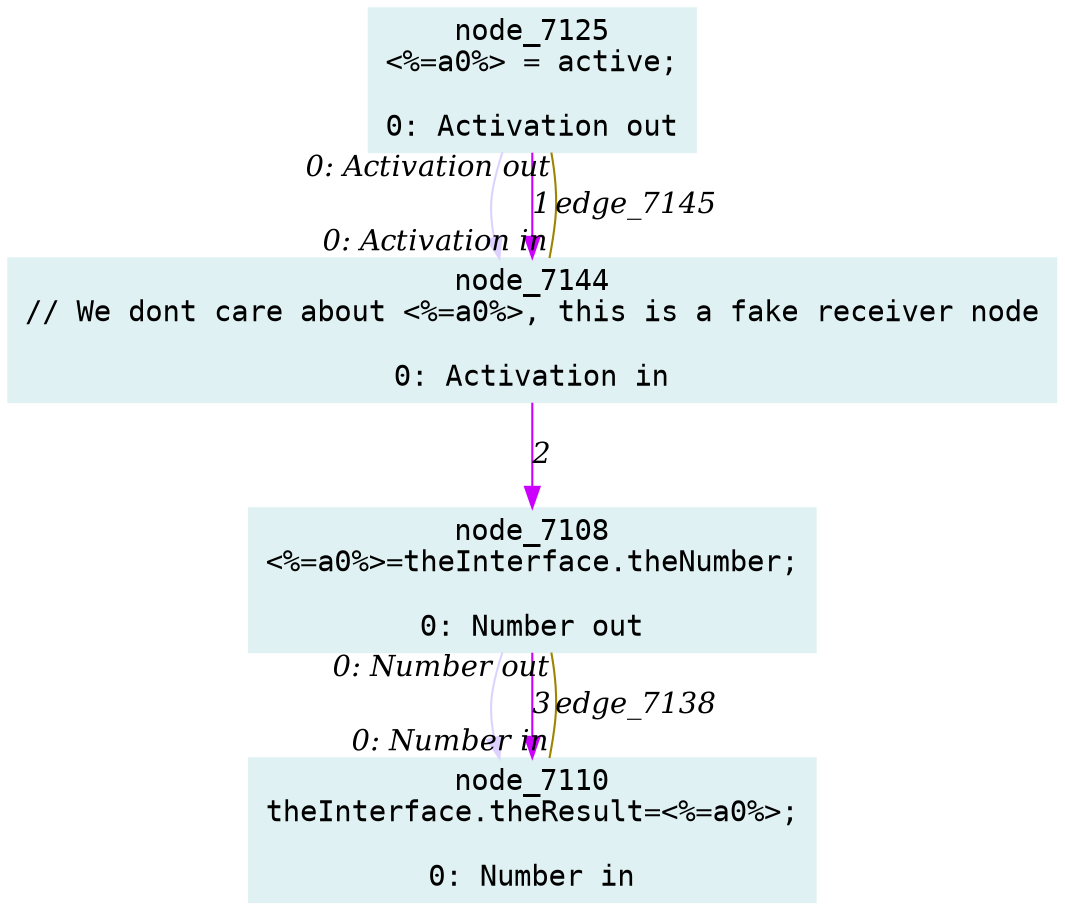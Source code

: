 digraph g{node_7108 [shape="box", style="filled", color="#dff1f2", fontname="Courier", label="node_7108
<%=a0%>=theInterface.theNumber;

0: Number out" ]
node_7110 [shape="box", style="filled", color="#dff1f2", fontname="Courier", label="node_7110
theInterface.theResult=<%=a0%>;

0: Number in" ]
node_7125 [shape="box", style="filled", color="#dff1f2", fontname="Courier", label="node_7125
<%=a0%> = active;

0: Activation out" ]
node_7144 [shape="box", style="filled", color="#dff1f2", fontname="Courier", label="node_7144
// We dont care about <%=a0%>, this is a fake receiver node

0: Activation in" ]
node_7108 -> node_7110 [dir=forward, arrowHead=normal, fontname="Times-Italic", arrowsize=1, color="#ddd2ff", label="",  headlabel="", taillabel="" ]
node_7125 -> node_7144 [dir=forward, arrowHead=normal, fontname="Times-Italic", arrowsize=1, color="#ddd2ff", label="",  headlabel="", taillabel="" ]
node_7125 -> node_7144 [dir=forward, arrowHead=normal, fontname="Times-Italic", arrowsize=1, color="#cc00ff", label="1",  headlabel="", taillabel="" ]
node_7144 -> node_7108 [dir=forward, arrowHead=normal, fontname="Times-Italic", arrowsize=1, color="#cc00ff", label="2",  headlabel="", taillabel="" ]
node_7108 -> node_7110 [dir=forward, arrowHead=normal, fontname="Times-Italic", arrowsize=1, color="#cc00ff", label="3",  headlabel="", taillabel="" ]
node_7108 -> node_7110 [dir=none, arrowHead=none, fontname="Times-Italic", arrowsize=1, color="#9d8400", label="edge_7138",  headlabel="0: Number in", taillabel="0: Number out" ]
node_7125 -> node_7144 [dir=none, arrowHead=none, fontname="Times-Italic", arrowsize=1, color="#9d8400", label="edge_7145",  headlabel="0: Activation in", taillabel="0: Activation out" ]
}